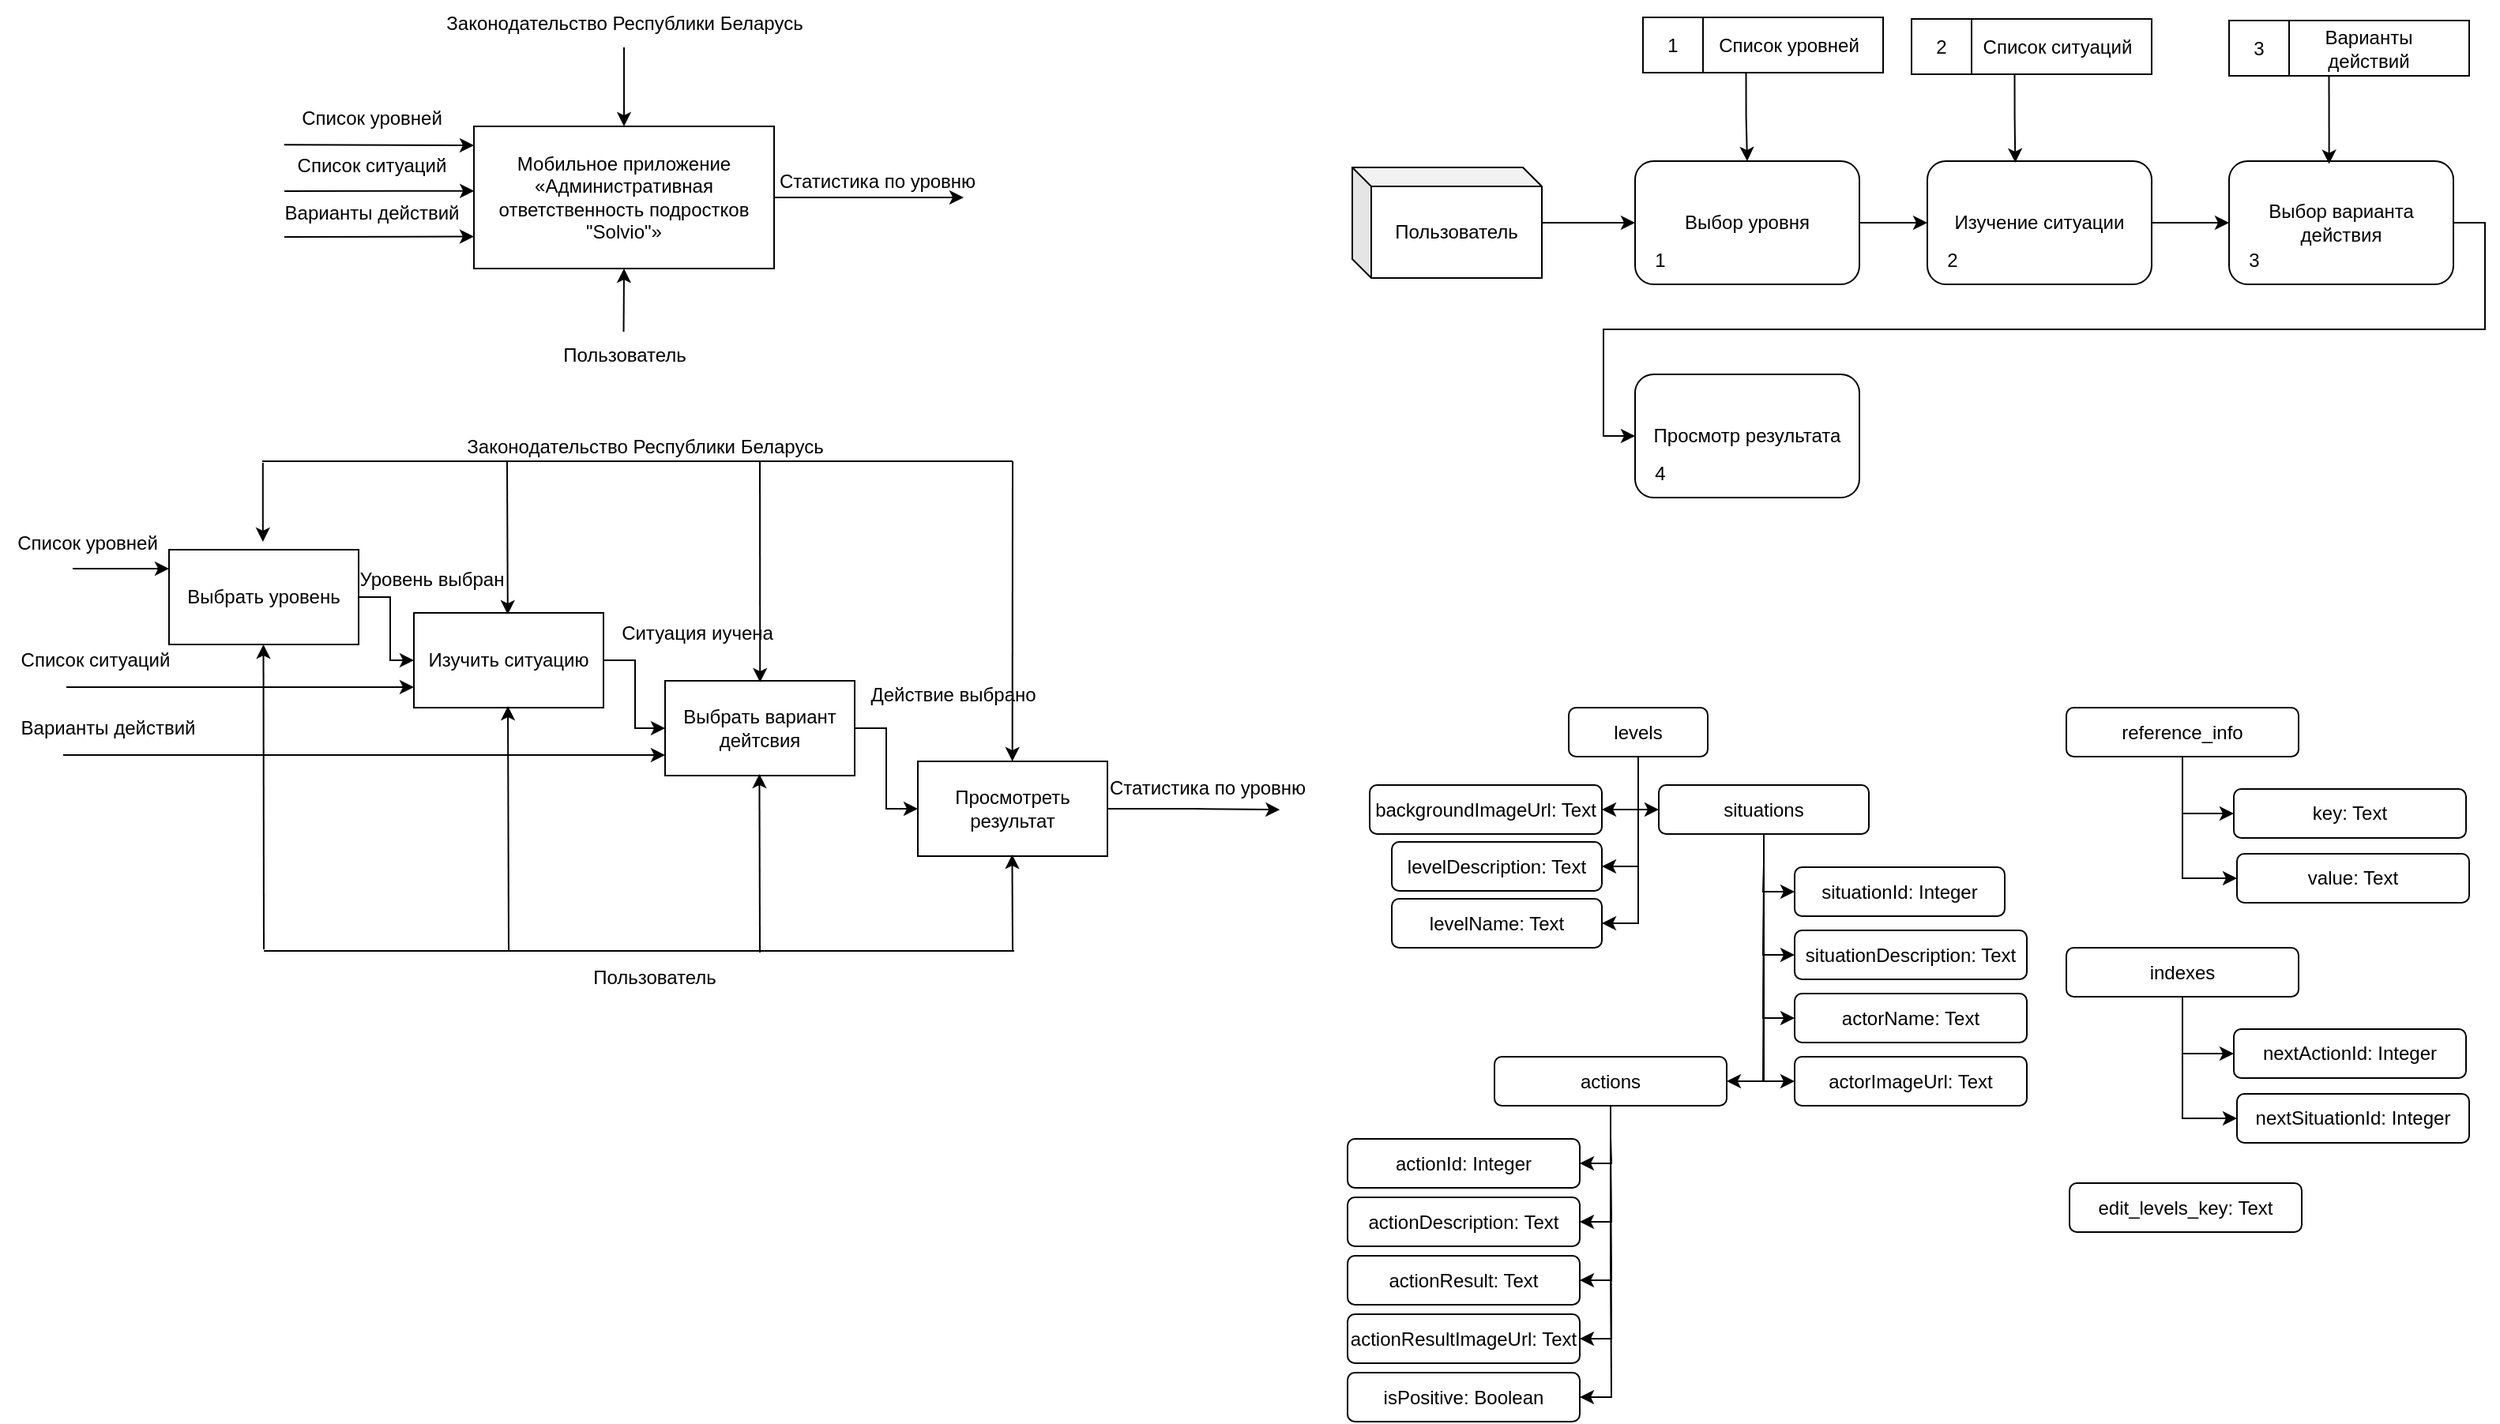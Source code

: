 <mxfile version="22.0.8" type="device">
  <diagram name="Страница — 1" id="09wCZeDew8RvVFVkEvR8">
    <mxGraphModel dx="773" dy="618" grid="0" gridSize="10" guides="1" tooltips="1" connect="1" arrows="1" fold="1" page="1" pageScale="1" pageWidth="827" pageHeight="1169" math="0" shadow="0">
      <root>
        <mxCell id="0" />
        <mxCell id="1" parent="0" />
        <mxCell id="Ntyw6YiWYKDlmLy1wQMc-13" style="edgeStyle=orthogonalEdgeStyle;rounded=0;orthogonalLoop=1;jettySize=auto;html=1;exitX=1;exitY=0.5;exitDx=0;exitDy=0;" parent="1" source="Ntyw6YiWYKDlmLy1wQMc-2" edge="1">
          <mxGeometry relative="1" as="geometry">
            <mxPoint x="610" y="255" as="targetPoint" />
          </mxGeometry>
        </mxCell>
        <mxCell id="Ntyw6YiWYKDlmLy1wQMc-2" value="Мобильное приложение «Административная ответственность подростков &quot;Solvio&quot;»" style="rounded=0;whiteSpace=wrap;html=1;" parent="1" vertex="1">
          <mxGeometry x="300" y="210" width="190" height="90" as="geometry" />
        </mxCell>
        <mxCell id="Ntyw6YiWYKDlmLy1wQMc-3" value="" style="endArrow=classic;html=1;rounded=0;entryX=0.5;entryY=0;entryDx=0;entryDy=0;" parent="1" target="Ntyw6YiWYKDlmLy1wQMc-2" edge="1">
          <mxGeometry width="50" height="50" relative="1" as="geometry">
            <mxPoint x="395" y="160" as="sourcePoint" />
            <mxPoint x="400" y="150" as="targetPoint" />
          </mxGeometry>
        </mxCell>
        <mxCell id="Ntyw6YiWYKDlmLy1wQMc-4" value="Законодательство Республики Беларусь" style="text;html=1;align=center;verticalAlign=middle;resizable=0;points=[];autosize=1;strokeColor=none;fillColor=none;" parent="1" vertex="1">
          <mxGeometry x="270" y="130" width="250" height="30" as="geometry" />
        </mxCell>
        <mxCell id="Ntyw6YiWYKDlmLy1wQMc-5" value="" style="endArrow=classic;html=1;rounded=0;entryX=0.5;entryY=1;entryDx=0;entryDy=0;" parent="1" target="Ntyw6YiWYKDlmLy1wQMc-2" edge="1">
          <mxGeometry width="50" height="50" relative="1" as="geometry">
            <mxPoint x="394.76" y="340" as="sourcePoint" />
            <mxPoint x="394.76" y="390" as="targetPoint" />
          </mxGeometry>
        </mxCell>
        <mxCell id="Ntyw6YiWYKDlmLy1wQMc-6" value="Пользователь" style="text;html=1;align=center;verticalAlign=middle;resizable=0;points=[];autosize=1;strokeColor=none;fillColor=none;" parent="1" vertex="1">
          <mxGeometry x="345" y="340" width="100" height="30" as="geometry" />
        </mxCell>
        <mxCell id="Ntyw6YiWYKDlmLy1wQMc-7" value="" style="endArrow=classic;html=1;rounded=0;exitX=-0.001;exitY=1.056;exitDx=0;exitDy=0;exitPerimeter=0;" parent="1" source="Ntyw6YiWYKDlmLy1wQMc-8" edge="1">
          <mxGeometry width="50" height="50" relative="1" as="geometry">
            <mxPoint x="220" y="222" as="sourcePoint" />
            <mxPoint x="300" y="222" as="targetPoint" />
          </mxGeometry>
        </mxCell>
        <mxCell id="Ntyw6YiWYKDlmLy1wQMc-8" value="Список уровней" style="text;html=1;align=center;verticalAlign=middle;resizable=0;points=[];autosize=1;strokeColor=none;fillColor=none;" parent="1" vertex="1">
          <mxGeometry x="180" y="190" width="110" height="30" as="geometry" />
        </mxCell>
        <mxCell id="Ntyw6YiWYKDlmLy1wQMc-9" value="" style="endArrow=classic;html=1;rounded=0;" parent="1" edge="1">
          <mxGeometry width="50" height="50" relative="1" as="geometry">
            <mxPoint x="180" y="251" as="sourcePoint" />
            <mxPoint x="300.11" y="250.87" as="targetPoint" />
          </mxGeometry>
        </mxCell>
        <mxCell id="Ntyw6YiWYKDlmLy1wQMc-10" value="Список ситуаций" style="text;html=1;align=center;verticalAlign=middle;resizable=0;points=[];autosize=1;strokeColor=none;fillColor=none;" parent="1" vertex="1">
          <mxGeometry x="175" y="220" width="120" height="30" as="geometry" />
        </mxCell>
        <mxCell id="Ntyw6YiWYKDlmLy1wQMc-11" value="" style="endArrow=classic;html=1;rounded=0;" parent="1" edge="1">
          <mxGeometry width="50" height="50" relative="1" as="geometry">
            <mxPoint x="180" y="280" as="sourcePoint" />
            <mxPoint x="300" y="279.75" as="targetPoint" />
          </mxGeometry>
        </mxCell>
        <mxCell id="Ntyw6YiWYKDlmLy1wQMc-12" value="Варианты действий" style="text;html=1;align=center;verticalAlign=middle;resizable=0;points=[];autosize=1;strokeColor=none;fillColor=none;" parent="1" vertex="1">
          <mxGeometry x="171" y="252" width="128" height="26" as="geometry" />
        </mxCell>
        <mxCell id="Ntyw6YiWYKDlmLy1wQMc-14" value="Статистика по уровню" style="text;html=1;align=center;verticalAlign=middle;resizable=0;points=[];autosize=1;strokeColor=none;fillColor=none;" parent="1" vertex="1">
          <mxGeometry x="480" y="230" width="150" height="30" as="geometry" />
        </mxCell>
        <mxCell id="Ntyw6YiWYKDlmLy1wQMc-17" style="edgeStyle=orthogonalEdgeStyle;rounded=0;orthogonalLoop=1;jettySize=auto;html=1;exitX=1;exitY=0.5;exitDx=0;exitDy=0;entryX=0;entryY=0.5;entryDx=0;entryDy=0;" parent="1" source="Ntyw6YiWYKDlmLy1wQMc-15" target="Ntyw6YiWYKDlmLy1wQMc-16" edge="1">
          <mxGeometry relative="1" as="geometry" />
        </mxCell>
        <mxCell id="Ntyw6YiWYKDlmLy1wQMc-15" value="Выбрать уровень" style="rounded=0;whiteSpace=wrap;html=1;" parent="1" vertex="1">
          <mxGeometry x="107" y="478" width="120" height="60" as="geometry" />
        </mxCell>
        <mxCell id="Ntyw6YiWYKDlmLy1wQMc-21" style="edgeStyle=orthogonalEdgeStyle;rounded=0;orthogonalLoop=1;jettySize=auto;html=1;exitX=1;exitY=0.5;exitDx=0;exitDy=0;entryX=0;entryY=0.5;entryDx=0;entryDy=0;" parent="1" source="Ntyw6YiWYKDlmLy1wQMc-16" target="Ntyw6YiWYKDlmLy1wQMc-20" edge="1">
          <mxGeometry relative="1" as="geometry" />
        </mxCell>
        <mxCell id="Ntyw6YiWYKDlmLy1wQMc-16" value="Изучить ситуацию" style="rounded=0;whiteSpace=wrap;html=1;" parent="1" vertex="1">
          <mxGeometry x="262" y="518" width="120" height="60" as="geometry" />
        </mxCell>
        <mxCell id="Ntyw6YiWYKDlmLy1wQMc-18" value="Уровень выбран" style="text;html=1;align=center;verticalAlign=middle;resizable=0;points=[];autosize=1;strokeColor=none;fillColor=none;" parent="1" vertex="1">
          <mxGeometry x="218" y="484" width="109" height="26" as="geometry" />
        </mxCell>
        <mxCell id="Ntyw6YiWYKDlmLy1wQMc-24" style="edgeStyle=orthogonalEdgeStyle;rounded=0;orthogonalLoop=1;jettySize=auto;html=1;exitX=1;exitY=0.5;exitDx=0;exitDy=0;entryX=0;entryY=0.5;entryDx=0;entryDy=0;" parent="1" source="Ntyw6YiWYKDlmLy1wQMc-20" target="Ntyw6YiWYKDlmLy1wQMc-23" edge="1">
          <mxGeometry relative="1" as="geometry" />
        </mxCell>
        <mxCell id="Ntyw6YiWYKDlmLy1wQMc-20" value="Выбрать вариант дейтсвия" style="rounded=0;whiteSpace=wrap;html=1;" parent="1" vertex="1">
          <mxGeometry x="421" y="561" width="120" height="60" as="geometry" />
        </mxCell>
        <mxCell id="Ntyw6YiWYKDlmLy1wQMc-22" value="Ситуация иучена" style="text;html=1;align=center;verticalAlign=middle;resizable=0;points=[];autosize=1;strokeColor=none;fillColor=none;" parent="1" vertex="1">
          <mxGeometry x="384" y="518" width="114" height="26" as="geometry" />
        </mxCell>
        <mxCell id="Ntyw6YiWYKDlmLy1wQMc-31" style="edgeStyle=orthogonalEdgeStyle;rounded=0;orthogonalLoop=1;jettySize=auto;html=1;exitX=1;exitY=0.5;exitDx=0;exitDy=0;" parent="1" source="Ntyw6YiWYKDlmLy1wQMc-23" edge="1">
          <mxGeometry relative="1" as="geometry">
            <mxPoint x="810.176" y="642.588" as="targetPoint" />
            <Array as="points">
              <mxPoint x="756" y="642" />
            </Array>
          </mxGeometry>
        </mxCell>
        <mxCell id="Ntyw6YiWYKDlmLy1wQMc-23" value="Просмотреть результат" style="rounded=0;whiteSpace=wrap;html=1;" parent="1" vertex="1">
          <mxGeometry x="581" y="612" width="120" height="60" as="geometry" />
        </mxCell>
        <mxCell id="Ntyw6YiWYKDlmLy1wQMc-25" value="Действие выбрано" style="text;html=1;align=center;verticalAlign=middle;resizable=0;points=[];autosize=1;strokeColor=none;fillColor=none;" parent="1" vertex="1">
          <mxGeometry x="541" y="557" width="123" height="26" as="geometry" />
        </mxCell>
        <mxCell id="Ntyw6YiWYKDlmLy1wQMc-27" value="Статистика по уровню" style="text;html=1;align=center;verticalAlign=middle;resizable=0;points=[];autosize=1;strokeColor=none;fillColor=none;" parent="1" vertex="1">
          <mxGeometry x="693" y="616" width="142" height="26" as="geometry" />
        </mxCell>
        <mxCell id="Ntyw6YiWYKDlmLy1wQMc-28" value="" style="endArrow=classic;html=1;rounded=0;" parent="1" edge="1">
          <mxGeometry width="50" height="50" relative="1" as="geometry">
            <mxPoint x="46" y="490" as="sourcePoint" />
            <mxPoint x="107" y="490" as="targetPoint" />
          </mxGeometry>
        </mxCell>
        <mxCell id="Ntyw6YiWYKDlmLy1wQMc-29" value="Список уровней" style="text;html=1;align=center;verticalAlign=middle;resizable=0;points=[];autosize=1;strokeColor=none;fillColor=none;" parent="1" vertex="1">
          <mxGeometry y="459" width="110" height="30" as="geometry" />
        </mxCell>
        <mxCell id="Ntyw6YiWYKDlmLy1wQMc-32" value="" style="endArrow=classic;html=1;rounded=0;entryX=0.5;entryY=0;entryDx=0;entryDy=0;" parent="1" edge="1">
          <mxGeometry width="50" height="50" relative="1" as="geometry">
            <mxPoint x="166.41" y="423" as="sourcePoint" />
            <mxPoint x="166.41" y="473" as="targetPoint" />
          </mxGeometry>
        </mxCell>
        <mxCell id="Ntyw6YiWYKDlmLy1wQMc-33" value="" style="endArrow=classic;html=1;rounded=0;entryX=0.5;entryY=0;entryDx=0;entryDy=0;" parent="1" edge="1">
          <mxGeometry width="50" height="50" relative="1" as="geometry">
            <mxPoint x="321" y="422" as="sourcePoint" />
            <mxPoint x="321.41" y="519" as="targetPoint" />
          </mxGeometry>
        </mxCell>
        <mxCell id="Ntyw6YiWYKDlmLy1wQMc-35" value="" style="endArrow=none;html=1;rounded=0;" parent="1" edge="1">
          <mxGeometry width="50" height="50" relative="1" as="geometry">
            <mxPoint x="166" y="422" as="sourcePoint" />
            <mxPoint x="641" y="422" as="targetPoint" />
          </mxGeometry>
        </mxCell>
        <mxCell id="Ntyw6YiWYKDlmLy1wQMc-36" value="" style="endArrow=classic;html=1;rounded=0;entryX=0.5;entryY=0;entryDx=0;entryDy=0;" parent="1" edge="1">
          <mxGeometry width="50" height="50" relative="1" as="geometry">
            <mxPoint x="481" y="422" as="sourcePoint" />
            <mxPoint x="481.12" y="562" as="targetPoint" />
          </mxGeometry>
        </mxCell>
        <mxCell id="Ntyw6YiWYKDlmLy1wQMc-37" value="" style="endArrow=classic;html=1;rounded=0;entryX=0.5;entryY=0;entryDx=0;entryDy=0;" parent="1" edge="1">
          <mxGeometry width="50" height="50" relative="1" as="geometry">
            <mxPoint x="641" y="422" as="sourcePoint" />
            <mxPoint x="640.83" y="612" as="targetPoint" />
          </mxGeometry>
        </mxCell>
        <mxCell id="Ntyw6YiWYKDlmLy1wQMc-38" value="Законодательство Республики Беларусь" style="text;html=1;align=center;verticalAlign=middle;resizable=0;points=[];autosize=1;strokeColor=none;fillColor=none;" parent="1" vertex="1">
          <mxGeometry x="283" y="398" width="250" height="30" as="geometry" />
        </mxCell>
        <mxCell id="Ntyw6YiWYKDlmLy1wQMc-39" value="" style="endArrow=none;html=1;rounded=0;" parent="1" edge="1">
          <mxGeometry width="50" height="50" relative="1" as="geometry">
            <mxPoint x="167" y="732" as="sourcePoint" />
            <mxPoint x="642" y="732" as="targetPoint" />
          </mxGeometry>
        </mxCell>
        <mxCell id="Ntyw6YiWYKDlmLy1wQMc-40" value="" style="endArrow=classic;html=1;rounded=0;entryX=0.5;entryY=1;entryDx=0;entryDy=0;" parent="1" edge="1">
          <mxGeometry width="50" height="50" relative="1" as="geometry">
            <mxPoint x="167" y="731" as="sourcePoint" />
            <mxPoint x="166.74" y="538" as="targetPoint" />
          </mxGeometry>
        </mxCell>
        <mxCell id="Ntyw6YiWYKDlmLy1wQMc-42" value="" style="endArrow=classic;html=1;rounded=0;entryX=0.5;entryY=1;entryDx=0;entryDy=0;" parent="1" edge="1">
          <mxGeometry width="50" height="50" relative="1" as="geometry">
            <mxPoint x="322" y="732" as="sourcePoint" />
            <mxPoint x="321.5" y="577" as="targetPoint" />
          </mxGeometry>
        </mxCell>
        <mxCell id="Ntyw6YiWYKDlmLy1wQMc-43" value="" style="endArrow=classic;html=1;rounded=0;entryX=0.5;entryY=1;entryDx=0;entryDy=0;" parent="1" edge="1">
          <mxGeometry width="50" height="50" relative="1" as="geometry">
            <mxPoint x="481" y="733" as="sourcePoint" />
            <mxPoint x="480.71" y="620" as="targetPoint" />
          </mxGeometry>
        </mxCell>
        <mxCell id="Ntyw6YiWYKDlmLy1wQMc-44" value="" style="endArrow=classic;html=1;rounded=0;entryX=0.5;entryY=1;entryDx=0;entryDy=0;" parent="1" edge="1">
          <mxGeometry width="50" height="50" relative="1" as="geometry">
            <mxPoint x="641" y="732" as="sourcePoint" />
            <mxPoint x="640.71" y="671" as="targetPoint" />
          </mxGeometry>
        </mxCell>
        <mxCell id="Ntyw6YiWYKDlmLy1wQMc-45" value="Пользователь" style="text;html=1;align=center;verticalAlign=middle;resizable=0;points=[];autosize=1;strokeColor=none;fillColor=none;" parent="1" vertex="1">
          <mxGeometry x="364" y="734" width="100" height="30" as="geometry" />
        </mxCell>
        <mxCell id="Ntyw6YiWYKDlmLy1wQMc-46" value="" style="endArrow=classic;html=1;rounded=0;" parent="1" edge="1">
          <mxGeometry width="50" height="50" relative="1" as="geometry">
            <mxPoint x="42" y="565" as="sourcePoint" />
            <mxPoint x="262" y="565" as="targetPoint" />
          </mxGeometry>
        </mxCell>
        <mxCell id="Ntyw6YiWYKDlmLy1wQMc-47" value="Список ситуаций" style="text;html=1;align=center;verticalAlign=middle;resizable=0;points=[];autosize=1;strokeColor=none;fillColor=none;" parent="1" vertex="1">
          <mxGeometry y="533" width="120" height="30" as="geometry" />
        </mxCell>
        <mxCell id="Ntyw6YiWYKDlmLy1wQMc-48" value="" style="endArrow=classic;html=1;rounded=0;" parent="1" edge="1">
          <mxGeometry width="50" height="50" relative="1" as="geometry">
            <mxPoint x="40" y="608" as="sourcePoint" />
            <mxPoint x="421" y="608" as="targetPoint" />
          </mxGeometry>
        </mxCell>
        <mxCell id="Ntyw6YiWYKDlmLy1wQMc-49" value="Варианты действий" style="text;html=1;align=center;verticalAlign=middle;resizable=0;points=[];autosize=1;strokeColor=none;fillColor=none;" parent="1" vertex="1">
          <mxGeometry x="4" y="578" width="128" height="26" as="geometry" />
        </mxCell>
        <mxCell id="Ntyw6YiWYKDlmLy1wQMc-62" style="edgeStyle=orthogonalEdgeStyle;rounded=0;orthogonalLoop=1;jettySize=auto;html=1;entryX=0;entryY=0.5;entryDx=0;entryDy=0;" parent="1" source="Ntyw6YiWYKDlmLy1wQMc-50" target="Ntyw6YiWYKDlmLy1wQMc-51" edge="1">
          <mxGeometry relative="1" as="geometry" />
        </mxCell>
        <mxCell id="Ntyw6YiWYKDlmLy1wQMc-50" value="Пользователь" style="shape=cube;whiteSpace=wrap;html=1;boundedLbl=1;backgroundOutline=1;darkOpacity=0.05;darkOpacity2=0.1;size=12;" parent="1" vertex="1">
          <mxGeometry x="856" y="236" width="120" height="70" as="geometry" />
        </mxCell>
        <mxCell id="Ntyw6YiWYKDlmLy1wQMc-61" style="edgeStyle=orthogonalEdgeStyle;rounded=0;orthogonalLoop=1;jettySize=auto;html=1;exitX=1;exitY=0.5;exitDx=0;exitDy=0;entryX=0;entryY=0.5;entryDx=0;entryDy=0;" parent="1" source="Ntyw6YiWYKDlmLy1wQMc-51" target="Ntyw6YiWYKDlmLy1wQMc-60" edge="1">
          <mxGeometry relative="1" as="geometry" />
        </mxCell>
        <mxCell id="Ntyw6YiWYKDlmLy1wQMc-51" value="Выбор уровня" style="rounded=1;whiteSpace=wrap;html=1;" parent="1" vertex="1">
          <mxGeometry x="1035" y="232" width="142" height="78" as="geometry" />
        </mxCell>
        <mxCell id="Ntyw6YiWYKDlmLy1wQMc-52" value="1" style="text;html=1;strokeColor=none;fillColor=none;align=center;verticalAlign=middle;whiteSpace=wrap;rounded=0;" parent="1" vertex="1">
          <mxGeometry x="1035" y="280" width="32" height="30" as="geometry" />
        </mxCell>
        <mxCell id="Ntyw6YiWYKDlmLy1wQMc-53" value="" style="rounded=0;whiteSpace=wrap;html=1;" parent="1" vertex="1">
          <mxGeometry x="1040" y="141" width="152" height="35" as="geometry" />
        </mxCell>
        <mxCell id="Ntyw6YiWYKDlmLy1wQMc-54" value="1" style="rounded=0;whiteSpace=wrap;html=1;" parent="1" vertex="1">
          <mxGeometry x="1040" y="141" width="38" height="35" as="geometry" />
        </mxCell>
        <mxCell id="Ntyw6YiWYKDlmLy1wQMc-56" style="edgeStyle=orthogonalEdgeStyle;rounded=0;orthogonalLoop=1;jettySize=auto;html=1;exitX=0.25;exitY=1;exitDx=0;exitDy=0;entryX=0.5;entryY=0;entryDx=0;entryDy=0;" parent="1" source="Ntyw6YiWYKDlmLy1wQMc-55" target="Ntyw6YiWYKDlmLy1wQMc-51" edge="1">
          <mxGeometry relative="1" as="geometry" />
        </mxCell>
        <mxCell id="Ntyw6YiWYKDlmLy1wQMc-55" value="Список уровней" style="text;html=1;strokeColor=none;fillColor=none;align=center;verticalAlign=middle;whiteSpace=wrap;rounded=0;" parent="1" vertex="1">
          <mxGeometry x="1078" y="142" width="109" height="34" as="geometry" />
        </mxCell>
        <mxCell id="Ntyw6YiWYKDlmLy1wQMc-71" style="edgeStyle=orthogonalEdgeStyle;rounded=0;orthogonalLoop=1;jettySize=auto;html=1;exitX=1;exitY=0.5;exitDx=0;exitDy=0;entryX=0;entryY=0.5;entryDx=0;entryDy=0;" parent="1" source="Ntyw6YiWYKDlmLy1wQMc-60" target="Ntyw6YiWYKDlmLy1wQMc-70" edge="1">
          <mxGeometry relative="1" as="geometry" />
        </mxCell>
        <mxCell id="Ntyw6YiWYKDlmLy1wQMc-60" value="Изучение ситуации" style="rounded=1;whiteSpace=wrap;html=1;" parent="1" vertex="1">
          <mxGeometry x="1220" y="232" width="142" height="78" as="geometry" />
        </mxCell>
        <mxCell id="Ntyw6YiWYKDlmLy1wQMc-63" value="2" style="text;html=1;strokeColor=none;fillColor=none;align=center;verticalAlign=middle;whiteSpace=wrap;rounded=0;" parent="1" vertex="1">
          <mxGeometry x="1220" y="280" width="32" height="30" as="geometry" />
        </mxCell>
        <mxCell id="Ntyw6YiWYKDlmLy1wQMc-64" value="" style="rounded=0;whiteSpace=wrap;html=1;" parent="1" vertex="1">
          <mxGeometry x="1210" y="142" width="152" height="35" as="geometry" />
        </mxCell>
        <mxCell id="Ntyw6YiWYKDlmLy1wQMc-65" value="2" style="rounded=0;whiteSpace=wrap;html=1;" parent="1" vertex="1">
          <mxGeometry x="1210" y="142" width="38" height="35" as="geometry" />
        </mxCell>
        <mxCell id="Ntyw6YiWYKDlmLy1wQMc-67" value="Список ситуаций" style="text;html=1;strokeColor=none;fillColor=none;align=center;verticalAlign=middle;whiteSpace=wrap;rounded=0;" parent="1" vertex="1">
          <mxGeometry x="1248" y="143" width="109" height="34" as="geometry" />
        </mxCell>
        <mxCell id="Ntyw6YiWYKDlmLy1wQMc-69" style="edgeStyle=orthogonalEdgeStyle;rounded=0;orthogonalLoop=1;jettySize=auto;html=1;exitX=0.25;exitY=1;exitDx=0;exitDy=0;entryX=0.392;entryY=0.012;entryDx=0;entryDy=0;entryPerimeter=0;" parent="1" source="Ntyw6YiWYKDlmLy1wQMc-67" target="Ntyw6YiWYKDlmLy1wQMc-60" edge="1">
          <mxGeometry relative="1" as="geometry" />
        </mxCell>
        <mxCell id="Ntyw6YiWYKDlmLy1wQMc-78" style="edgeStyle=orthogonalEdgeStyle;rounded=0;orthogonalLoop=1;jettySize=auto;html=1;exitX=1;exitY=0.5;exitDx=0;exitDy=0;entryX=0;entryY=0.5;entryDx=0;entryDy=0;" parent="1" source="Ntyw6YiWYKDlmLy1wQMc-70" target="Ntyw6YiWYKDlmLy1wQMc-77" edge="1">
          <mxGeometry relative="1" as="geometry" />
        </mxCell>
        <mxCell id="Ntyw6YiWYKDlmLy1wQMc-70" value="Выбор варианта действия" style="rounded=1;whiteSpace=wrap;html=1;" parent="1" vertex="1">
          <mxGeometry x="1411" y="232" width="142" height="78" as="geometry" />
        </mxCell>
        <mxCell id="Ntyw6YiWYKDlmLy1wQMc-72" value="3" style="text;html=1;strokeColor=none;fillColor=none;align=center;verticalAlign=middle;whiteSpace=wrap;rounded=0;" parent="1" vertex="1">
          <mxGeometry x="1411" y="280" width="32" height="30" as="geometry" />
        </mxCell>
        <mxCell id="Ntyw6YiWYKDlmLy1wQMc-73" value="" style="rounded=0;whiteSpace=wrap;html=1;" parent="1" vertex="1">
          <mxGeometry x="1411" y="143" width="152" height="35" as="geometry" />
        </mxCell>
        <mxCell id="Ntyw6YiWYKDlmLy1wQMc-74" value="3" style="rounded=0;whiteSpace=wrap;html=1;" parent="1" vertex="1">
          <mxGeometry x="1411" y="143" width="38" height="35" as="geometry" />
        </mxCell>
        <mxCell id="Ntyw6YiWYKDlmLy1wQMc-75" value="Варианты действий" style="text;html=1;strokeColor=none;fillColor=none;align=center;verticalAlign=middle;whiteSpace=wrap;rounded=0;" parent="1" vertex="1">
          <mxGeometry x="1449" y="144" width="101" height="34" as="geometry" />
        </mxCell>
        <mxCell id="Ntyw6YiWYKDlmLy1wQMc-76" style="edgeStyle=orthogonalEdgeStyle;rounded=0;orthogonalLoop=1;jettySize=auto;html=1;exitX=0.25;exitY=1;exitDx=0;exitDy=0;entryX=0.446;entryY=0.023;entryDx=0;entryDy=0;entryPerimeter=0;" parent="1" source="Ntyw6YiWYKDlmLy1wQMc-75" target="Ntyw6YiWYKDlmLy1wQMc-70" edge="1">
          <mxGeometry relative="1" as="geometry" />
        </mxCell>
        <mxCell id="Ntyw6YiWYKDlmLy1wQMc-77" value="Просмотр результата" style="rounded=1;whiteSpace=wrap;html=1;" parent="1" vertex="1">
          <mxGeometry x="1035" y="367" width="142" height="78" as="geometry" />
        </mxCell>
        <mxCell id="Ntyw6YiWYKDlmLy1wQMc-79" value="4" style="text;html=1;strokeColor=none;fillColor=none;align=center;verticalAlign=middle;whiteSpace=wrap;rounded=0;" parent="1" vertex="1">
          <mxGeometry x="1035" y="415" width="32" height="30" as="geometry" />
        </mxCell>
        <mxCell id="11TUocJ4tFsmFNoiEo1N-10" style="edgeStyle=orthogonalEdgeStyle;rounded=0;orthogonalLoop=1;jettySize=auto;html=1;exitX=0.5;exitY=1;exitDx=0;exitDy=0;entryX=1;entryY=0.5;entryDx=0;entryDy=0;" edge="1" parent="1" source="11TUocJ4tFsmFNoiEo1N-2" target="11TUocJ4tFsmFNoiEo1N-5">
          <mxGeometry relative="1" as="geometry" />
        </mxCell>
        <mxCell id="11TUocJ4tFsmFNoiEo1N-11" style="edgeStyle=orthogonalEdgeStyle;rounded=0;orthogonalLoop=1;jettySize=auto;html=1;exitX=0.5;exitY=1;exitDx=0;exitDy=0;entryX=1;entryY=0.5;entryDx=0;entryDy=0;" edge="1" parent="1" source="11TUocJ4tFsmFNoiEo1N-2" target="11TUocJ4tFsmFNoiEo1N-3">
          <mxGeometry relative="1" as="geometry" />
        </mxCell>
        <mxCell id="11TUocJ4tFsmFNoiEo1N-13" style="edgeStyle=orthogonalEdgeStyle;rounded=0;orthogonalLoop=1;jettySize=auto;html=1;exitX=0.5;exitY=1;exitDx=0;exitDy=0;entryX=1;entryY=0.5;entryDx=0;entryDy=0;" edge="1" parent="1" source="11TUocJ4tFsmFNoiEo1N-2" target="11TUocJ4tFsmFNoiEo1N-12">
          <mxGeometry relative="1" as="geometry" />
        </mxCell>
        <mxCell id="11TUocJ4tFsmFNoiEo1N-27" style="edgeStyle=orthogonalEdgeStyle;rounded=0;orthogonalLoop=1;jettySize=auto;html=1;exitX=0.5;exitY=1;exitDx=0;exitDy=0;entryX=0;entryY=0.5;entryDx=0;entryDy=0;" edge="1" parent="1" source="11TUocJ4tFsmFNoiEo1N-2" target="11TUocJ4tFsmFNoiEo1N-14">
          <mxGeometry relative="1" as="geometry">
            <Array as="points">
              <mxPoint x="1037" y="643" />
            </Array>
          </mxGeometry>
        </mxCell>
        <mxCell id="11TUocJ4tFsmFNoiEo1N-2" value="levels" style="rounded=1;whiteSpace=wrap;html=1;" vertex="1" parent="1">
          <mxGeometry x="993" y="578" width="88" height="31" as="geometry" />
        </mxCell>
        <mxCell id="11TUocJ4tFsmFNoiEo1N-3" value="backgroundImageUrl: Text" style="rounded=1;whiteSpace=wrap;html=1;" vertex="1" parent="1">
          <mxGeometry x="867" y="627" width="147" height="31" as="geometry" />
        </mxCell>
        <mxCell id="11TUocJ4tFsmFNoiEo1N-5" value="levelDescription: Text" style="rounded=1;whiteSpace=wrap;html=1;" vertex="1" parent="1">
          <mxGeometry x="881" y="663" width="133" height="31" as="geometry" />
        </mxCell>
        <mxCell id="11TUocJ4tFsmFNoiEo1N-12" value="levelName: Text" style="rounded=1;whiteSpace=wrap;html=1;" vertex="1" parent="1">
          <mxGeometry x="881" y="699" width="133" height="31" as="geometry" />
        </mxCell>
        <mxCell id="11TUocJ4tFsmFNoiEo1N-28" style="edgeStyle=orthogonalEdgeStyle;rounded=0;orthogonalLoop=1;jettySize=auto;html=1;exitX=0.5;exitY=1;exitDx=0;exitDy=0;entryX=0;entryY=0.5;entryDx=0;entryDy=0;" edge="1" parent="1" source="11TUocJ4tFsmFNoiEo1N-14" target="11TUocJ4tFsmFNoiEo1N-16">
          <mxGeometry relative="1" as="geometry" />
        </mxCell>
        <mxCell id="11TUocJ4tFsmFNoiEo1N-29" style="edgeStyle=orthogonalEdgeStyle;rounded=0;orthogonalLoop=1;jettySize=auto;html=1;exitX=0.5;exitY=1;exitDx=0;exitDy=0;entryX=0;entryY=0.5;entryDx=0;entryDy=0;" edge="1" parent="1" source="11TUocJ4tFsmFNoiEo1N-14" target="11TUocJ4tFsmFNoiEo1N-20">
          <mxGeometry relative="1" as="geometry" />
        </mxCell>
        <mxCell id="11TUocJ4tFsmFNoiEo1N-30" style="edgeStyle=orthogonalEdgeStyle;rounded=0;orthogonalLoop=1;jettySize=auto;html=1;exitX=0.5;exitY=1;exitDx=0;exitDy=0;entryX=0;entryY=0.5;entryDx=0;entryDy=0;" edge="1" parent="1" source="11TUocJ4tFsmFNoiEo1N-14" target="11TUocJ4tFsmFNoiEo1N-22">
          <mxGeometry relative="1" as="geometry" />
        </mxCell>
        <mxCell id="11TUocJ4tFsmFNoiEo1N-31" style="edgeStyle=orthogonalEdgeStyle;rounded=0;orthogonalLoop=1;jettySize=auto;html=1;exitX=0.5;exitY=1;exitDx=0;exitDy=0;entryX=0;entryY=0.5;entryDx=0;entryDy=0;" edge="1" parent="1" source="11TUocJ4tFsmFNoiEo1N-14" target="11TUocJ4tFsmFNoiEo1N-24">
          <mxGeometry relative="1" as="geometry" />
        </mxCell>
        <mxCell id="11TUocJ4tFsmFNoiEo1N-33" style="edgeStyle=orthogonalEdgeStyle;rounded=0;orthogonalLoop=1;jettySize=auto;html=1;exitX=0.5;exitY=1;exitDx=0;exitDy=0;entryX=1;entryY=0.5;entryDx=0;entryDy=0;" edge="1" parent="1" source="11TUocJ4tFsmFNoiEo1N-14" target="11TUocJ4tFsmFNoiEo1N-32">
          <mxGeometry relative="1" as="geometry" />
        </mxCell>
        <mxCell id="11TUocJ4tFsmFNoiEo1N-14" value="situations" style="rounded=1;whiteSpace=wrap;html=1;" vertex="1" parent="1">
          <mxGeometry x="1050" y="627" width="133" height="31" as="geometry" />
        </mxCell>
        <mxCell id="11TUocJ4tFsmFNoiEo1N-16" value="situationId: Integer" style="rounded=1;whiteSpace=wrap;html=1;" vertex="1" parent="1">
          <mxGeometry x="1136" y="679" width="133" height="31" as="geometry" />
        </mxCell>
        <mxCell id="11TUocJ4tFsmFNoiEo1N-20" value="situationDescription: Text" style="rounded=1;whiteSpace=wrap;html=1;" vertex="1" parent="1">
          <mxGeometry x="1136" y="719" width="147" height="31" as="geometry" />
        </mxCell>
        <mxCell id="11TUocJ4tFsmFNoiEo1N-22" value="actorName: Text" style="rounded=1;whiteSpace=wrap;html=1;" vertex="1" parent="1">
          <mxGeometry x="1136" y="759" width="147" height="31" as="geometry" />
        </mxCell>
        <mxCell id="11TUocJ4tFsmFNoiEo1N-24" value="actorImageUrl: Text" style="rounded=1;whiteSpace=wrap;html=1;" vertex="1" parent="1">
          <mxGeometry x="1136" y="799" width="147" height="31" as="geometry" />
        </mxCell>
        <mxCell id="11TUocJ4tFsmFNoiEo1N-35" style="edgeStyle=orthogonalEdgeStyle;rounded=0;orthogonalLoop=1;jettySize=auto;html=1;exitX=0.5;exitY=1;exitDx=0;exitDy=0;entryX=1;entryY=0.5;entryDx=0;entryDy=0;" edge="1" parent="1" source="11TUocJ4tFsmFNoiEo1N-32" target="11TUocJ4tFsmFNoiEo1N-34">
          <mxGeometry relative="1" as="geometry" />
        </mxCell>
        <mxCell id="11TUocJ4tFsmFNoiEo1N-37" style="edgeStyle=orthogonalEdgeStyle;rounded=0;orthogonalLoop=1;jettySize=auto;html=1;exitX=0.5;exitY=1;exitDx=0;exitDy=0;entryX=1;entryY=0.5;entryDx=0;entryDy=0;" edge="1" parent="1" source="11TUocJ4tFsmFNoiEo1N-32" target="11TUocJ4tFsmFNoiEo1N-36">
          <mxGeometry relative="1" as="geometry" />
        </mxCell>
        <mxCell id="11TUocJ4tFsmFNoiEo1N-39" style="edgeStyle=orthogonalEdgeStyle;rounded=0;orthogonalLoop=1;jettySize=auto;html=1;exitX=0.5;exitY=1;exitDx=0;exitDy=0;entryX=1;entryY=0.5;entryDx=0;entryDy=0;" edge="1" parent="1" source="11TUocJ4tFsmFNoiEo1N-32" target="11TUocJ4tFsmFNoiEo1N-38">
          <mxGeometry relative="1" as="geometry" />
        </mxCell>
        <mxCell id="11TUocJ4tFsmFNoiEo1N-41" style="edgeStyle=orthogonalEdgeStyle;rounded=0;orthogonalLoop=1;jettySize=auto;html=1;exitX=0.5;exitY=1;exitDx=0;exitDy=0;entryX=1;entryY=0.5;entryDx=0;entryDy=0;" edge="1" parent="1" source="11TUocJ4tFsmFNoiEo1N-32" target="11TUocJ4tFsmFNoiEo1N-40">
          <mxGeometry relative="1" as="geometry" />
        </mxCell>
        <mxCell id="11TUocJ4tFsmFNoiEo1N-44" style="edgeStyle=orthogonalEdgeStyle;rounded=0;orthogonalLoop=1;jettySize=auto;html=1;exitX=0.5;exitY=1;exitDx=0;exitDy=0;entryX=1;entryY=0.5;entryDx=0;entryDy=0;" edge="1" parent="1" source="11TUocJ4tFsmFNoiEo1N-32" target="11TUocJ4tFsmFNoiEo1N-42">
          <mxGeometry relative="1" as="geometry" />
        </mxCell>
        <mxCell id="11TUocJ4tFsmFNoiEo1N-32" value="actions" style="rounded=1;whiteSpace=wrap;html=1;" vertex="1" parent="1">
          <mxGeometry x="946" y="799" width="147" height="31" as="geometry" />
        </mxCell>
        <mxCell id="11TUocJ4tFsmFNoiEo1N-34" value="actionId: Integer" style="rounded=1;whiteSpace=wrap;html=1;" vertex="1" parent="1">
          <mxGeometry x="853" y="851" width="147" height="31" as="geometry" />
        </mxCell>
        <mxCell id="11TUocJ4tFsmFNoiEo1N-36" value="actionDescription: Text" style="rounded=1;whiteSpace=wrap;html=1;" vertex="1" parent="1">
          <mxGeometry x="853" y="888" width="147" height="31" as="geometry" />
        </mxCell>
        <mxCell id="11TUocJ4tFsmFNoiEo1N-38" value="actionResult: Text" style="rounded=1;whiteSpace=wrap;html=1;" vertex="1" parent="1">
          <mxGeometry x="853" y="925" width="147" height="31" as="geometry" />
        </mxCell>
        <mxCell id="11TUocJ4tFsmFNoiEo1N-40" value="actionResultImageUrl: Text" style="rounded=1;whiteSpace=wrap;html=1;" vertex="1" parent="1">
          <mxGeometry x="853" y="962" width="147" height="31" as="geometry" />
        </mxCell>
        <mxCell id="11TUocJ4tFsmFNoiEo1N-42" value="isPositive: Boolean" style="rounded=1;whiteSpace=wrap;html=1;" vertex="1" parent="1">
          <mxGeometry x="853" y="999" width="147" height="31" as="geometry" />
        </mxCell>
        <mxCell id="11TUocJ4tFsmFNoiEo1N-49" style="edgeStyle=orthogonalEdgeStyle;rounded=0;orthogonalLoop=1;jettySize=auto;html=1;exitX=0.5;exitY=1;exitDx=0;exitDy=0;entryX=0;entryY=0.5;entryDx=0;entryDy=0;" edge="1" parent="1" source="11TUocJ4tFsmFNoiEo1N-45" target="11TUocJ4tFsmFNoiEo1N-46">
          <mxGeometry relative="1" as="geometry" />
        </mxCell>
        <mxCell id="11TUocJ4tFsmFNoiEo1N-51" style="edgeStyle=orthogonalEdgeStyle;rounded=0;orthogonalLoop=1;jettySize=auto;html=1;exitX=0.5;exitY=1;exitDx=0;exitDy=0;entryX=0;entryY=0.5;entryDx=0;entryDy=0;" edge="1" parent="1" source="11TUocJ4tFsmFNoiEo1N-45" target="11TUocJ4tFsmFNoiEo1N-50">
          <mxGeometry relative="1" as="geometry" />
        </mxCell>
        <mxCell id="11TUocJ4tFsmFNoiEo1N-45" value="reference_info" style="rounded=1;whiteSpace=wrap;html=1;" vertex="1" parent="1">
          <mxGeometry x="1308" y="578" width="147" height="31" as="geometry" />
        </mxCell>
        <mxCell id="11TUocJ4tFsmFNoiEo1N-46" value="key: Text" style="rounded=1;whiteSpace=wrap;html=1;" vertex="1" parent="1">
          <mxGeometry x="1414" y="629.5" width="147" height="31" as="geometry" />
        </mxCell>
        <mxCell id="11TUocJ4tFsmFNoiEo1N-50" value="value: Text" style="rounded=1;whiteSpace=wrap;html=1;" vertex="1" parent="1">
          <mxGeometry x="1416" y="670.5" width="147" height="31" as="geometry" />
        </mxCell>
        <mxCell id="11TUocJ4tFsmFNoiEo1N-53" style="edgeStyle=orthogonalEdgeStyle;rounded=0;orthogonalLoop=1;jettySize=auto;html=1;exitX=0.5;exitY=1;exitDx=0;exitDy=0;entryX=0;entryY=0.5;entryDx=0;entryDy=0;" edge="1" parent="1" source="11TUocJ4tFsmFNoiEo1N-55" target="11TUocJ4tFsmFNoiEo1N-56">
          <mxGeometry relative="1" as="geometry" />
        </mxCell>
        <mxCell id="11TUocJ4tFsmFNoiEo1N-54" style="edgeStyle=orthogonalEdgeStyle;rounded=0;orthogonalLoop=1;jettySize=auto;html=1;exitX=0.5;exitY=1;exitDx=0;exitDy=0;entryX=0;entryY=0.5;entryDx=0;entryDy=0;" edge="1" parent="1" source="11TUocJ4tFsmFNoiEo1N-55" target="11TUocJ4tFsmFNoiEo1N-57">
          <mxGeometry relative="1" as="geometry" />
        </mxCell>
        <mxCell id="11TUocJ4tFsmFNoiEo1N-55" value="indexes" style="rounded=1;whiteSpace=wrap;html=1;" vertex="1" parent="1">
          <mxGeometry x="1308" y="730" width="147" height="31" as="geometry" />
        </mxCell>
        <mxCell id="11TUocJ4tFsmFNoiEo1N-56" value="nextActionId: Integer" style="rounded=1;whiteSpace=wrap;html=1;" vertex="1" parent="1">
          <mxGeometry x="1414" y="781.5" width="147" height="31" as="geometry" />
        </mxCell>
        <mxCell id="11TUocJ4tFsmFNoiEo1N-57" value="nextSituationId: Integer" style="rounded=1;whiteSpace=wrap;html=1;" vertex="1" parent="1">
          <mxGeometry x="1416" y="822.5" width="147" height="31" as="geometry" />
        </mxCell>
        <mxCell id="11TUocJ4tFsmFNoiEo1N-58" value="edit_levels_key: Text" style="rounded=1;whiteSpace=wrap;html=1;" vertex="1" parent="1">
          <mxGeometry x="1310" y="879" width="147" height="31" as="geometry" />
        </mxCell>
      </root>
    </mxGraphModel>
  </diagram>
</mxfile>
